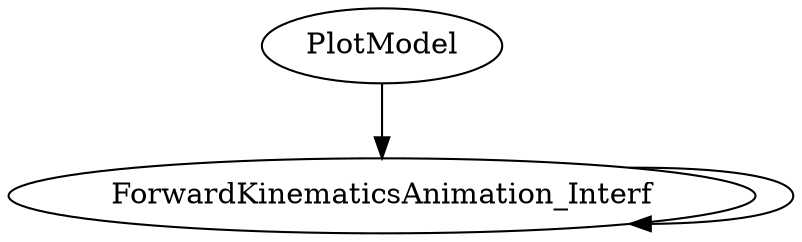 /* Created by mdot for Matlab */
digraph m2html {
  ForwardKinematicsAnimation_Interf -> ForwardKinematicsAnimation_Interf;
  PlotModel -> ForwardKinematicsAnimation_Interf;

  ForwardKinematicsAnimation_Interf [URL="ForwardKinematicsAnimation_Interf.html"];
  PlotModel [URL="PlotModel.html"];
}